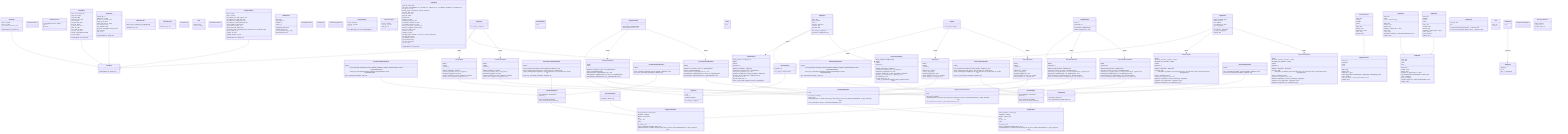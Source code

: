 classDiagram
  class AsyncClientEndpoint {
    MODEL
    endpoint
    workspace_id
    add(body: ClientBody) TogglClient
    collect(body: ClientBody | None) list[TogglClient]
    delete(client: TogglClient | int) None
    edit(client: TogglClient | int, body: ClientBody) TogglClient
    get(client_id: int | TogglClient) TogglClient | None
  }
  class AsyncDetailedReportEndpoint {
    endpoint
    export_report(body: ReportBody, extension: REPORT_FORMATS, pagination: PaginationOptions | None) PaginatedResult[bytes]
    search_time_entries(body: ReportBody, pagination: PaginationOptions | None) PaginatedResult[list]
    totals_report(body: ReportBody) dict[str, int]
  }
  class AsyncOrganizationEndpoint {
    MODEL
    add(name: str, workspace_name: str) TogglOrganization
    collect() list[TogglOrganization]
    delete(organization: TogglOrganization | int) None
    edit(organization: TogglOrganization | int, name: str) TogglOrganization
    get(organization: TogglOrganization | int) TogglOrganization | None
  }
  class AsyncProjectEndpoint {
    BASIC_COLORS : Final[dict[str, str]]
    MODEL
    endpoint
    workspace_id
    add(body: ProjectBody) TogglProject
    collect(body: ProjectBody | None) list[TogglProject]
    delete(project: TogglProject | int) None
    edit(project: TogglProject | int, body: ProjectBody) TogglProject
    get(project_id: int | TogglProject) TogglProject | None
    get_color(name: str) str
    get_color_id(color: str) int
    status_to_query(status: TogglProject.Status, statement: Select) Select
  }
  class AsyncReportEndpoint {
    BASE_ENDPOINT : ClassVar[URL]
    workspace_id
    export_report(body: ReportBody)*
    search_time_entries(body: ReportBody)*
  }
  class AsyncSqliteCache {
    cache_path
    database
    metadata
    session
    add() None
    delete() None
    find(pk: int) T | None
    load() list[T]
    update() None
  }
  class AsyncSummaryReportEndpoint {
    endpoint
    export_report(body: ReportBody, extension: REPORT_FORMATS) bytes
    project_summaries(start_date: date | str, end_date: date | str) list[dict[str, int]]
    project_summary(project: TogglProject | int, start_date: date | str, end_date: date | str) dict[str, int]
    search_time_entries(body: ReportBody) list[dict[str, int]]
  }
  class AsyncTagEndpoint {
    MODEL
    endpoint
    workspace_id
    add(name: str) TogglTag
    collect() list[TogglTag]
    delete(tag: TogglTag | int) None
    edit(tag: TogglTag | int, name: str) TogglTag
    get(tag: TogglTag | int) TogglTag | None
  }
  class AsyncTrackerEndpoint {
    MODEL
    TRACKER_ALREADY_STOPPED : Final[int]
    TRACKER_NOT_RUNNING : Final[int]
    endpoint
    workspace_id
    add(body: TrackerBody) TogglTracker
    bulk_edit() Edits
    collect(since: int | datetime | None, before: date | None, start_date: date | None, end_date: date | None) list[TogglTracker]
    current() TogglTracker | None
    delete(tracker: TogglTracker | int) None
    edit(tracker: TogglTracker | int, body: TrackerBody) TogglTracker
    get(tracker_id: int | TogglTracker) TogglTracker | None
    stop(tracker: TogglTracker | int) TogglTracker | None
  }
  class AsyncUserEndpoint {
    get_details() dict[str, Any]
  }
  class AsyncWeeklyReportEndpoint {
    endpoint
    export_report(body: ReportBody, extension: REPORT_FORMATS) bytes
    search_time_entries(body: ReportBody) list[dict[str, Any]]
  }
  class AsyncWorkspaceEndpoint {
    MODEL
    organization_id
    add(body: WorkspaceBody) TogglWorkspace
    collect(since: datetime | int | None) list[TogglWorkspace]
    edit(workspace_id: TogglWorkspace | int, body: WorkspaceBody) TogglWorkspace
    get(workspace: TogglWorkspace | int) TogglWorkspace | None
    statistics(workspace_id: TogglWorkspace | int) WorkspaceStatistics
    tracker_constraints(workspace_id: TogglWorkspace | int) dict[str, bool]
  }
  class AuthenticationError {
  }
  class BaseBody {
    format(endpoint: str)* dict[str, Any]
  }
  class BulkEditParameter {
    op : Literal['add', 'remove', 'replace']
    path : str
    value : Any
  }
  class ClientBody {
    name : str | None
    notes : str | None
    status : CLIENT_STATUS | None
    format(endpoint: str) dict[str, Any]
  }
  class ClientEndpoint {
    MODEL
    endpoint
    workspace_id
    add(body: ClientBody) TogglClient
    collect(body: ClientBody | None) list[TogglClient]
    delete(client: TogglClient | int) None
    edit(client: TogglClient | int, body: ClientBody) TogglClient
    get(client_id: int | TogglClient) TogglClient | None
  }
  class Comparison {
    name
  }
  class CustomDecoder {
    MATCH_DICT : Final[dict[str, type[TogglClass]]]
    decode(obj: Any) Any
  }
  class CustomEncoder {
    default(obj: Any) Any
  }
  class DateTimeError {
  }
  class DetailedReportEndpoint {
    endpoint
    export_report(body: ReportBody, extension: REPORT_FORMATS, pagination: PaginationOptions | None) PaginatedResult[bytes]
    search_time_entries(body: ReportBody, pagination: PaginationOptions | None) PaginatedResult[list]
    totals_report(body: ReportBody) dict[str, int]
  }
  class Edits {
    failures : list[int]
    successes : list[int]
  }
  class InvalidExtensionError {
  }
  class JSONCache {
    cache_path
    parent
    session : JSONSession[T]
    add() None
    commit() None
    delete() None
    find(entry: T | dict[str, int]) T | None
    load() list[T]
    query() list[T]
    save(update: Iterable[T] | T, method: RequestMethod) None
    update() None
  }
  class JSONSession {
    data : list[T]
    max_length : int
    modified : int
    version : str
    commit(path: Path) None
    load(path: Path) None
    process_data(data: list[T]) list[T]
    refresh(path: Path) bool
  }
  class MissingParentError {
  }
  class NamingError {
  }
  class NoCacheAssignedError {
  }
  class OrganizationEndpoint {
    MODEL
    endpoint
    add(name: str, workspace_name: str) TogglOrganization
    collect() list[TogglOrganization]
    delete(organization: TogglOrganization | int) None
    edit(organization: TogglOrganization | int, name: str) TogglOrganization
    get(organization: TogglOrganization | int) TogglOrganization | None
  }
  class PaginatedResult {
    next_id : int | None
    next_row : int | None
    result : T
    next_options(page_size: int) PaginationOptions
  }
  class PaginationOptions {
    next_id : int | None
    next_row : int | None
    page_size : int
  }
  class ProjectBody {
    active : bool | Literal['both']
    client_id : int | None
    client_ids : list[int]
    client_name : str | None
    color : str | None
    end_date : date | None
    group_ids : list[int]
    is_private : bool | None
    name : str | None
    since : date | int | None
    start_date : date | None
    statuses : list[TogglProject.Status]
    user_ids : list[int]
    format(endpoint: str) dict[str, Any]
  }
  class ProjectEndpoint {
    BASIC_COLORS : Final[dict[str, str]]
    MODEL
    endpoint
    workspace_id
    add(body: ProjectBody) TogglProject
    collect(body: ProjectBody | None) list[TogglProject]
    delete(project: TogglProject | int) None
    edit(project: TogglProject | int, body: ProjectBody) TogglProject
    get(project_id: int | TogglProject) TogglProject | None
    get_color(name: str) str
    get_color_id(color: str) int
    status_to_query(status: TogglProject.Status) list[TogglQuery]
  }
  class ReportBody {
    client_ids : list[int | None]
    date_format : Literal['MM/DD/YYYY', 'DD-MM-YYYY', 'MM-DD-YYYY', 'YYYY-MM-DD', 'DD/MM/YYYY', 'DD.MM.YYYY']
    description : str | None
    duration_format : Literal['classic', 'decimal', 'improved']
    end_date : date | None
    enrich_response : bool
    group_ids : list[int]
    grouped : bool
    grouping : str | None
    include_time_entry_ids : bool
    max_duration_seconds : int | None
    min_duration_seconds : int | None
    order_by : Literal['title', 'duration'] | None
    order_dir : Literal['ASC', 'DESC'] | None
    project_ids : list[int | None]
    resolution : str | None
    rounding : int | None
    rounding_minutes : Literal[0, 1, 5, 6, 10, 12, 15, 30, 60, 240] | None
    start_date : date | None
    sub_grouping : str | None
    tag_ids : list[int | None]
    time_entry_ids : list[int]
    user_ids : list[int]
    format(endpoint: str) dict[str, Any]
  }
  class ReportEndpoint {
    BASE_ENDPOINT : ClassVar[str]
    workspace_id
    export_report(body: ReportBody)*
    search_time_entries(body: ReportBody)*
  }
  class RequestMethod {
    name
  }
  class SqliteCache {
    cache_path
    database
    metadata
    session
    add() None
    commit() None
    delete() None
    find(query: T | dict[str, Any]) T | None
    load() Query[T]
    query() Query[T]
    update() None
  }
  class Status {
    name
  }
  class SummaryReportEndpoint {
    endpoint
    export_report(body: ReportBody, extension: REPORT_FORMATS) bytes
    project_summaries(start_date: date | str, end_date: date | str) list[dict[str, int]]
    project_summary(project: TogglProject | int, start_date: date | str, end_date: date | str) dict[str, int]
    search_time_entries(body: ReportBody) list[dict[str, int]]
  }
  class TagEndpoint {
    MODEL
    endpoint
    workspace_id
    add(name: str) TogglTag
    collect() list[TogglTag]
    delete(tag: TogglTag | int) None
    edit(tag: TogglTag | int, name: str) TogglTag
    get(tag: TogglTag | int) TogglTag | None
  }
  class TogglAsyncCache {
    cache_path
    expire_after
    model
    parent
    add()* None
    delete()* None
    find(pk: int)* T | None
    find_method(method: RequestMethod) Callable[[Any], Awaitable[Any]] | None
    load()* Iterable[T]
    save(entry: list[T] | T, method: RequestMethod) None
    update()* None
  }
  class TogglAsyncCachedEndpoint {
    cache
    load_cache() Iterable[T]
    request(parameters: str, headers: dict[str, Any] | None, body: dict | list | None, method: RequestMethod) T | list[T] | Response | None
    save_cache(response: list[T] | T, method: RequestMethod) None
  }
  class TogglAsyncEndpoint {
    BASE_ENDPOINT : ClassVar[URL]
    HEADERS : Final[dict]
    MODEL : type[T] | None
    client
    re_raise : bool
    retries
    api_status() bool
    process_models(data: list[dict[str, Any]]) list[T]
    request(parameters: str, headers: dict | None, body: dict | list | None, method: RequestMethod) T | list[T] | Response | None
  }
  class TogglCache {
    cache_path
    expire_after
    model
    parent
    add()* None
    commit()* None
    delete()* None
    find(entry: TC | dict[str, Any])* TC | None
    find_method(method: RequestMethod) Callable | None
    load()* Iterable[TC]
    query()* Iterable[TC]
    save(entry: list[TC] | TC, method: RequestMethod) None
    update()* None
  }
  class TogglCachedEndpoint {
    cache
    load_cache() Iterable[T]
    query() list[T]
    request(parameters: str, headers: dict[str, Any] | None, body: dict | list | None, method: RequestMethod) T | list[T] | Response | None
    save_cache(response: list[T] | T, method: RequestMethod) None
  }
  class TogglClass {
    id : int
    name : str
    timestamp : datetime
    from_kwargs()* TogglClass
  }
  class TogglClient {
    from_kwargs() TogglClient
  }
  class TogglEndpoint {
    BASE_ENDPOINT : ClassVar[str]
    HEADERS : Final[dict]
    MODEL : type[T] | None
    client
    re_raise : bool
    retries
    api_status() bool
    process_models(data: list[dict[str, Any]]) list[T]
    request(parameters: str, headers: dict | None, body: dict | list | None, method: RequestMethod) T | list[T] | Response | None
  }
  class TogglOrganization {
    from_kwargs() TogglOrganization
    validate_name(name: str) None
  }
  class TogglProject {
    active : bool
    client : int | None
    color : str
    end_date : date | None
    start_date : date
    stop_date : date
    from_kwargs() TogglProject
    get_status() TogglProject.Status
  }
  class TogglQuery {
    comparison
    key : str
    value : T | Sequence[T]
  }
  class TogglTag {
    from_kwargs() TogglTag
  }
  class TogglTracker {
    duration : timedelta | None
    project : int | None
    start : datetime
    stop : datetime | str | None
    tags : list[TogglTag]
    from_kwargs() TogglTracker
    get_tags() list[TogglTag]
    running() bool
  }
  class TogglWorkspace {
    name : str
    organization : int
    from_kwargs() TogglWorkspace
    validate_name(name: str) None
  }
  class TrackerBody {
    created_with : str
    description : str | None
    duration : int | timedelta | None
    project_id : int | None
    shared_with_user_ids : list[int]
    start : datetime | None
    stop : datetime | None
    tag_action : Literal['add', 'remove'] | None
    tag_ids : list[int]
    tags : list[str]
    format(endpoint: str) dict[str, Any]
  }
  class TrackerEndpoint {
    MODEL
    TRACKER_ALREADY_STOPPED : Final[int]
    TRACKER_NOT_RUNNING : Final[int]
    endpoint
    workspace_id
    add(body: TrackerBody) TogglTracker
    bulk_edit() Edits
    collect(since: int | datetime | None, before: date | None, start_date: date | None, end_date: date | None) list[TogglTracker]
    current() TogglTracker | None
    delete(tracker: TogglTracker | int) None
    edit(tracker: TogglTracker | int, body: TrackerBody) TogglTracker
    get(tracker_id: int | TogglTracker) TogglTracker | None
    stop(tracker: TogglTracker | int) TogglTracker | None
  }
  class UTCDateTime {
    cache_ok : bool
    impl
    process_bind_param(value: datetime, _) datetime | None
    process_result_value(value: datetime | None, _) datetime | None
  }
  class User {
    name : str
    user_id : int
  }
  class UserEndpoint {
    get_details() dict[str, Any]
    verify_authentication(auth: BasicAuth) bool
  }
  class WeeklyReportEndpoint {
    endpoint
    export_report(body: ReportBody, extension: REPORT_FORMATS) bytes
    search_time_entries(body: ReportBody) list[dict[str, Any]]
  }
  class WorkspaceBody {
    admins : list[int]
    name : str | None
    only_admins_may_create_projects : bool
    only_admins_may_create_tags : bool
    only_admins_see_billable_rates : bool
    only_admins_see_team_dashboard : bool
    projects_billable_by_default : bool
    projects_enforce_billable : bool
    projects_private_by_default : bool
    rate_change_mode : Literal['start-today', 'override-current', 'override-all'] | None
    reports_collapse : bool
    rounding : int | None
    rounding_minutes : int | None
    format(endpoint: str) dict[str, Any]
  }
  class WorkspaceChild {
    workspace : int
    from_kwargs() WorkspaceChild
  }
  class WorkspaceEndpoint {
    MODEL
    organization_id
    add(body: WorkspaceBody) TogglWorkspace
    collect(since: datetime | int | None) list[TogglWorkspace]
    edit(workspace_id: TogglWorkspace | int, body: WorkspaceBody) TogglWorkspace
    get(workspace: TogglWorkspace | int) TogglWorkspace | None
    statistics(workspace_id: TogglWorkspace | int) WorkspaceStatistics
    tracker_constraints(workspace_id: TogglWorkspace | int) dict[str, bool]
  }
  class WorkspaceMissingError {
  }
  class WorkspaceStatistics {
    admins : list[User]
    groups_count : int
    members_count : int
  }
  ClientBody --|> BaseBody
  ClientEndpoint --|> TogglCachedEndpoint
  OrganizationEndpoint --|> TogglCachedEndpoint
  ProjectBody --|> BaseBody
  ProjectEndpoint --|> TogglCachedEndpoint
  TagEndpoint --|> TogglCachedEndpoint
  TrackerBody --|> BaseBody
  TrackerEndpoint --|> TogglCachedEndpoint
  UserEndpoint --|> TogglEndpoint
  WorkspaceBody --|> BaseBody
  WorkspaceEndpoint --|> TogglCachedEndpoint
  AsyncClientEndpoint --|> TogglAsyncCachedEndpoint
  TogglAsyncCachedEndpoint --|> TogglAsyncEndpoint
  AsyncOrganizationEndpoint --|> TogglAsyncCachedEndpoint
  AsyncProjectEndpoint --|> TogglAsyncCachedEndpoint
  AsyncDetailedReportEndpoint --|> AsyncReportEndpoint
  AsyncReportEndpoint --|> TogglAsyncEndpoint
  AsyncSummaryReportEndpoint --|> AsyncReportEndpoint
  AsyncWeeklyReportEndpoint --|> AsyncReportEndpoint
  AsyncSqliteCache --|> TogglAsyncCache
  AsyncTagEndpoint --|> TogglAsyncCachedEndpoint
  AsyncTrackerEndpoint --|> TogglAsyncCachedEndpoint
  AsyncUserEndpoint --|> TogglAsyncEndpoint
  AsyncWorkspaceEndpoint --|> TogglAsyncCachedEndpoint
  TogglCachedEndpoint --|> TogglEndpoint
  JSONCache --|> TogglCache
  SqliteCache --|> TogglCache
  TogglClient --|> WorkspaceChild
  TogglOrganization --|> TogglClass
  TogglProject --|> WorkspaceChild
  TogglTag --|> WorkspaceChild
  TogglTracker --|> WorkspaceChild
  TogglWorkspace --|> TogglClass
  WorkspaceChild --|> TogglClass
  DetailedReportEndpoint --|> ReportEndpoint
  ReportBody --|> BaseBody
  ReportEndpoint --|> TogglEndpoint
  SummaryReportEndpoint --|> ReportEndpoint
  WeeklyReportEndpoint --|> ReportEndpoint
  Comparison --* TogglQuery : comparison
  TogglClient --* ClientEndpoint : MODEL
  TogglClient --* AsyncClientEndpoint : MODEL
  TogglOrganization --* OrganizationEndpoint : MODEL
  TogglOrganization --* AsyncOrganizationEndpoint : MODEL
  TogglProject --* ProjectEndpoint : MODEL
  TogglProject --* AsyncProjectEndpoint : MODEL
  TogglTag --* TagEndpoint : MODEL
  TogglTag --* AsyncTagEndpoint : MODEL
  TogglTracker --* TrackerEndpoint : MODEL
  TogglTracker --* AsyncTrackerEndpoint : MODEL
  TogglWorkspace --* WorkspaceEndpoint : MODEL
  TogglWorkspace --* AsyncWorkspaceEndpoint : MODEL
